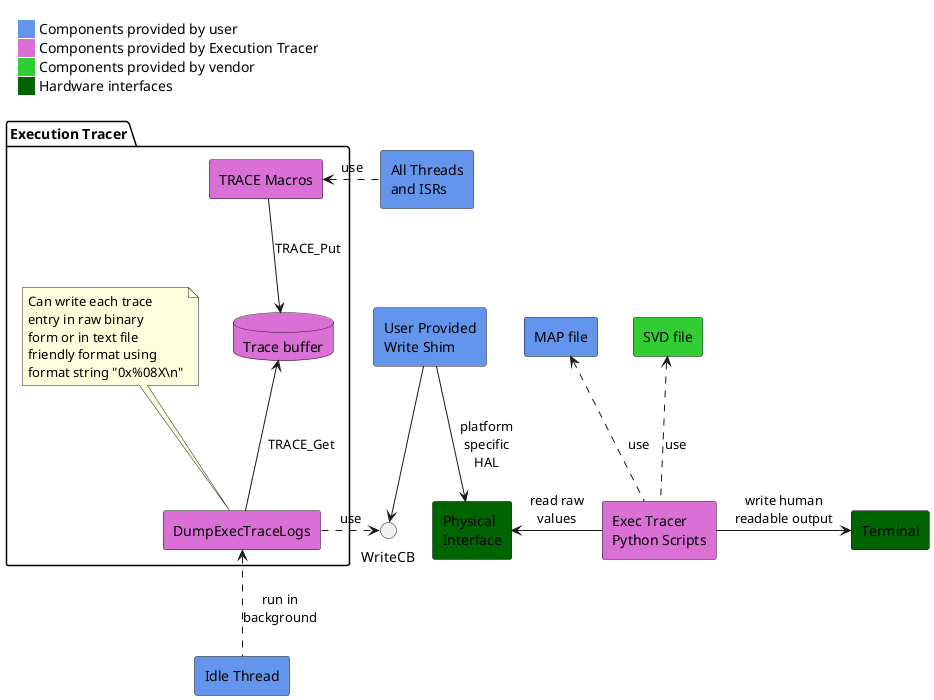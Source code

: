 @startuml

skinparam legendBackgroundColor #FFFFFF
skinparam legendBorderColor #FFFFFF
skinparam legendEntrySeparator #FFFFFF

legend top left
    <#FFFFFF,#FFFFFF>|<#cornflowerblue>| Components provided by user|
    |<#orchid>     | Components provided by Execution Tracer|
    |<#limegreen>| Components provided by vendor|
    |<#darkgreen>| Hardware interfaces|
endlegend

skinparam componentStyle rectangle

[All Threads\nand ISRs] #cornflowerblue
[Idle Thread] #cornflowerblue
[User Provided\nWrite Shim] #cornflowerblue
[Physical\nInterface] #darkgreen
[Exec Tracer\nPython Scripts] #orchid
[MAP file] #cornflowerblue
[SVD file] #limegreen
[Terminal] #darkgreen

[User Provided\nWrite Shim] --> WriteCB

package "Execution Tracer" {
  database "Trace buffer" #orchid
  [TRACE Macros] #orchid
  [DumpExecTraceLogs] #orchid
  [TRACE Macros] <. [All Threads\nand ISRs] : use
  [DumpExecTraceLogs] <.. [Idle Thread] : run in\nbackground
  [TRACE Macros] --> [Trace buffer] : TRACE_Put
  [Trace buffer] <-- [DumpExecTraceLogs] : TRACE_Get
  [DumpExecTraceLogs] .> WriteCB : use
  note top of [DumpExecTraceLogs]
    Can write each trace
    entry in raw binary
    form or in text file
    friendly format using
    format string "0x%08X\n"
  end note
}

[User Provided\nWrite Shim] --> [Physical\nInterface] : platform\nspecific\nHAL
[Physical\nInterface] <- [Exec Tracer\nPython Scripts] : read raw\nvalues
[MAP file] <.. [Exec Tracer\nPython Scripts] : use
[SVD file] <.. [Exec Tracer\nPython Scripts] : use
[Exec Tracer\nPython Scripts] -> [Terminal] : write human\nreadable output

@enduml